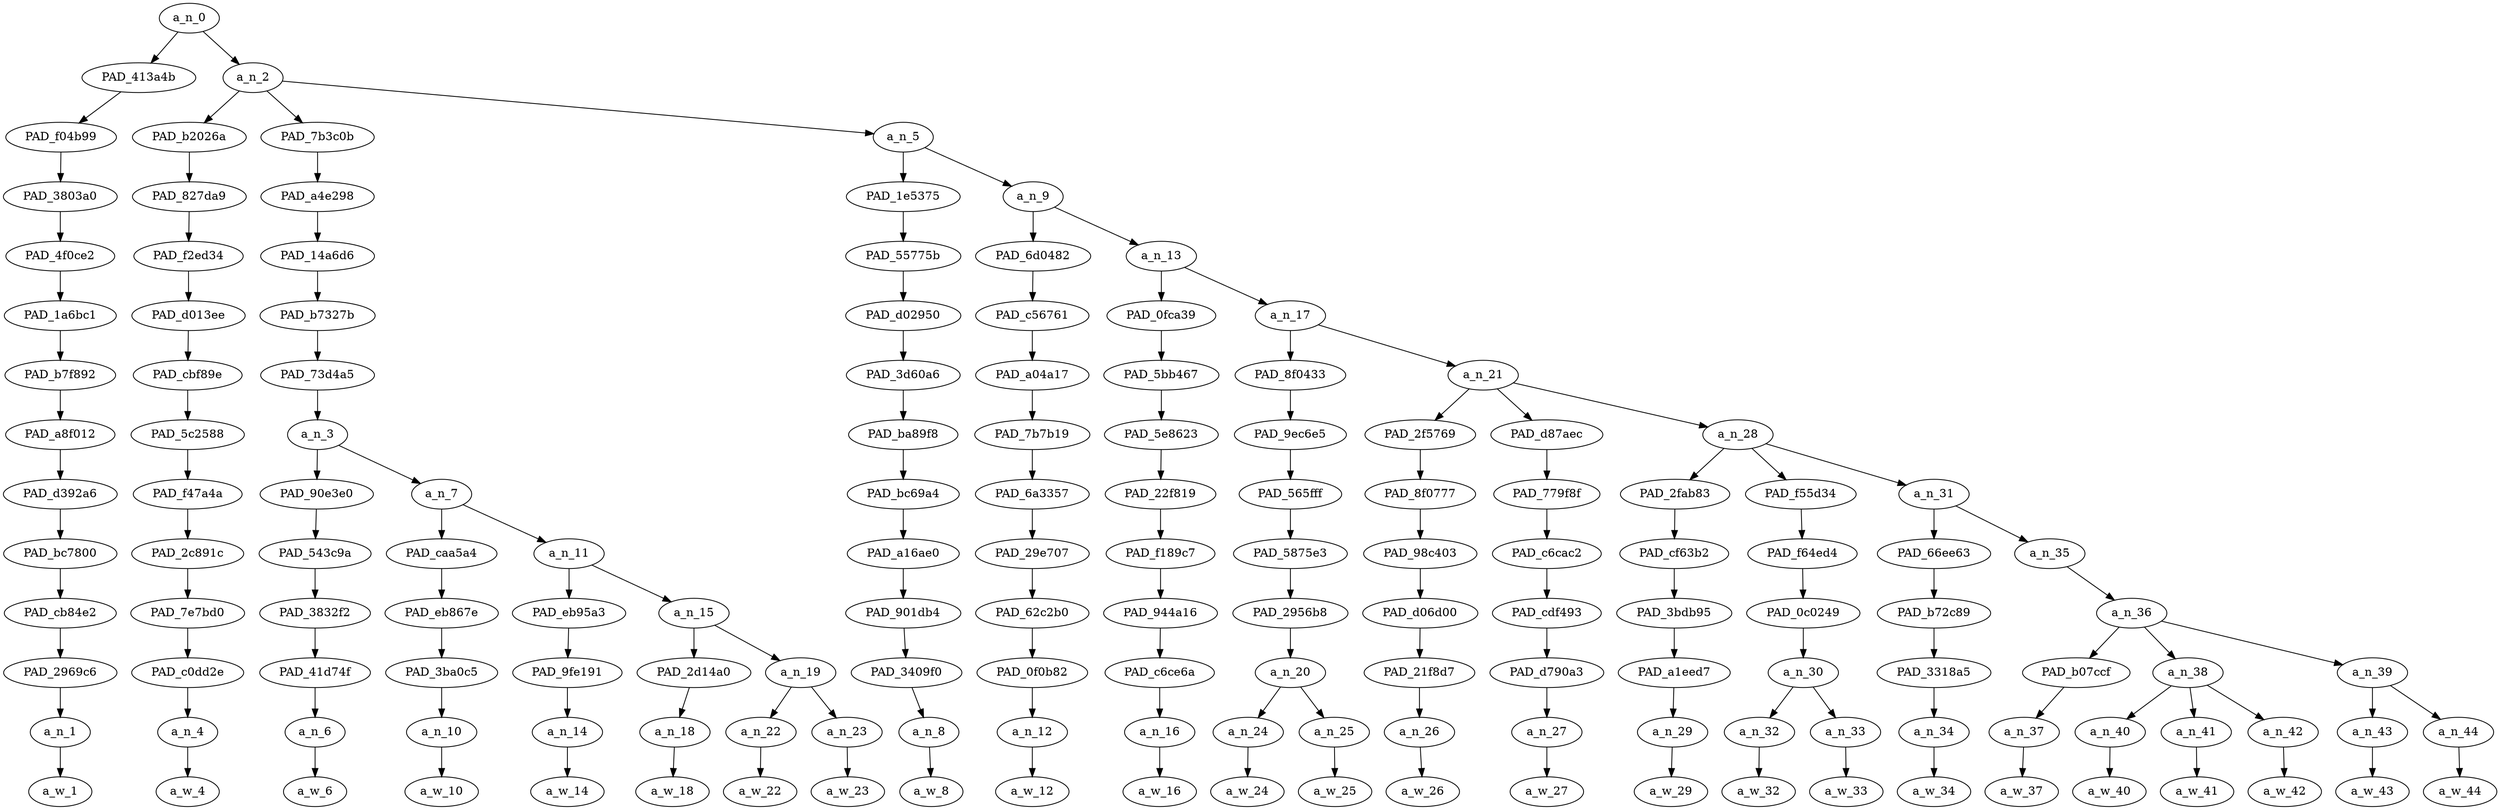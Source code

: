strict digraph "" {
	a_n_0	[div_dir=1,
		index=0,
		level=13,
		pos="3.017457561728395,13!",
		text_span="[0, 1, 2, 3, 4, 5, 6, 7, 8, 9, 10, 11, 12, 13, 14, 15, 16, 17, 18, 19, 20, 21, 22, 23, 24]",
		value=0.99999998];
	PAD_413a4b	[div_dir=-1,
		index=0,
		level=12,
		pos="0.0,12!",
		text_span="[0]",
		value=0.02853370];
	a_n_0 -> PAD_413a4b;
	a_n_2	[div_dir=1,
		index=1,
		level=12,
		pos="6.03491512345679,12!",
		text_span="[1, 2, 3, 4, 5, 6, 7, 8, 9, 10, 11, 12, 13, 14, 15, 16, 17, 18, 19, 20, 21, 22, 23, 24]",
		value=0.97129115];
	a_n_0 -> a_n_2;
	PAD_f04b99	[div_dir=-1,
		index=0,
		level=11,
		pos="0.0,11!",
		text_span="[0]",
		value=0.02853370];
	PAD_413a4b -> PAD_f04b99;
	PAD_3803a0	[div_dir=-1,
		index=0,
		level=10,
		pos="0.0,10!",
		text_span="[0]",
		value=0.02853370];
	PAD_f04b99 -> PAD_3803a0;
	PAD_4f0ce2	[div_dir=-1,
		index=0,
		level=9,
		pos="0.0,9!",
		text_span="[0]",
		value=0.02853370];
	PAD_3803a0 -> PAD_4f0ce2;
	PAD_1a6bc1	[div_dir=-1,
		index=0,
		level=8,
		pos="0.0,8!",
		text_span="[0]",
		value=0.02853370];
	PAD_4f0ce2 -> PAD_1a6bc1;
	PAD_b7f892	[div_dir=-1,
		index=0,
		level=7,
		pos="0.0,7!",
		text_span="[0]",
		value=0.02853370];
	PAD_1a6bc1 -> PAD_b7f892;
	PAD_a8f012	[div_dir=-1,
		index=0,
		level=6,
		pos="0.0,6!",
		text_span="[0]",
		value=0.02853370];
	PAD_b7f892 -> PAD_a8f012;
	PAD_d392a6	[div_dir=-1,
		index=0,
		level=5,
		pos="0.0,5!",
		text_span="[0]",
		value=0.02853370];
	PAD_a8f012 -> PAD_d392a6;
	PAD_bc7800	[div_dir=-1,
		index=0,
		level=4,
		pos="0.0,4!",
		text_span="[0]",
		value=0.02853370];
	PAD_d392a6 -> PAD_bc7800;
	PAD_cb84e2	[div_dir=-1,
		index=0,
		level=3,
		pos="0.0,3!",
		text_span="[0]",
		value=0.02853370];
	PAD_bc7800 -> PAD_cb84e2;
	PAD_2969c6	[div_dir=-1,
		index=0,
		level=2,
		pos="0.0,2!",
		text_span="[0]",
		value=0.02853370];
	PAD_cb84e2 -> PAD_2969c6;
	a_n_1	[div_dir=-1,
		index=0,
		level=1,
		pos="0.0,1!",
		text_span="[0]",
		value=0.02853370];
	PAD_2969c6 -> a_n_1;
	a_w_1	[div_dir=0,
		index=0,
		level=0,
		pos="0,0!",
		text_span="[0]",
		value=i];
	a_n_1 -> a_w_1;
	PAD_b2026a	[div_dir=1,
		index=2,
		level=11,
		pos="7.0,11!",
		text_span="[7]",
		value=0.01945840];
	a_n_2 -> PAD_b2026a;
	PAD_7b3c0b	[div_dir=1,
		index=1,
		level=11,
		pos="1.96875,11!",
		text_span="[1, 2, 3, 4, 5, 6]",
		value=0.15205101];
	a_n_2 -> PAD_7b3c0b;
	a_n_5	[div_dir=1,
		index=3,
		level=11,
		pos="9.13599537037037,11!",
		text_span="[8, 9, 10, 11, 12, 13, 14, 15, 16, 17, 18, 19, 20, 21, 22, 23, 24]",
		value=0.79952959];
	a_n_2 -> a_n_5;
	PAD_827da9	[div_dir=1,
		index=2,
		level=10,
		pos="7.0,10!",
		text_span="[7]",
		value=0.01945840];
	PAD_b2026a -> PAD_827da9;
	PAD_f2ed34	[div_dir=1,
		index=2,
		level=9,
		pos="7.0,9!",
		text_span="[7]",
		value=0.01945840];
	PAD_827da9 -> PAD_f2ed34;
	PAD_d013ee	[div_dir=1,
		index=2,
		level=8,
		pos="7.0,8!",
		text_span="[7]",
		value=0.01945840];
	PAD_f2ed34 -> PAD_d013ee;
	PAD_cbf89e	[div_dir=1,
		index=2,
		level=7,
		pos="7.0,7!",
		text_span="[7]",
		value=0.01945840];
	PAD_d013ee -> PAD_cbf89e;
	PAD_5c2588	[div_dir=1,
		index=2,
		level=6,
		pos="7.0,6!",
		text_span="[7]",
		value=0.01945840];
	PAD_cbf89e -> PAD_5c2588;
	PAD_f47a4a	[div_dir=1,
		index=3,
		level=5,
		pos="7.0,5!",
		text_span="[7]",
		value=0.01945840];
	PAD_5c2588 -> PAD_f47a4a;
	PAD_2c891c	[div_dir=1,
		index=4,
		level=4,
		pos="7.0,4!",
		text_span="[7]",
		value=0.01945840];
	PAD_f47a4a -> PAD_2c891c;
	PAD_7e7bd0	[div_dir=1,
		index=5,
		level=3,
		pos="7.0,3!",
		text_span="[7]",
		value=0.01945840];
	PAD_2c891c -> PAD_7e7bd0;
	PAD_c0dd2e	[div_dir=1,
		index=6,
		level=2,
		pos="7.0,2!",
		text_span="[7]",
		value=0.01945840];
	PAD_7e7bd0 -> PAD_c0dd2e;
	a_n_4	[div_dir=1,
		index=7,
		level=1,
		pos="7.0,1!",
		text_span="[7]",
		value=0.01945840];
	PAD_c0dd2e -> a_n_4;
	a_w_4	[div_dir=0,
		index=7,
		level=0,
		pos="7,0!",
		text_span="[7]",
		value=and];
	a_n_4 -> a_w_4;
	PAD_a4e298	[div_dir=1,
		index=1,
		level=10,
		pos="1.96875,10!",
		text_span="[1, 2, 3, 4, 5, 6]",
		value=0.15205101];
	PAD_7b3c0b -> PAD_a4e298;
	PAD_14a6d6	[div_dir=1,
		index=1,
		level=9,
		pos="1.96875,9!",
		text_span="[1, 2, 3, 4, 5, 6]",
		value=0.15205101];
	PAD_a4e298 -> PAD_14a6d6;
	PAD_b7327b	[div_dir=1,
		index=1,
		level=8,
		pos="1.96875,8!",
		text_span="[1, 2, 3, 4, 5, 6]",
		value=0.15205101];
	PAD_14a6d6 -> PAD_b7327b;
	PAD_73d4a5	[div_dir=1,
		index=1,
		level=7,
		pos="1.96875,7!",
		text_span="[1, 2, 3, 4, 5, 6]",
		value=0.15205101];
	PAD_b7327b -> PAD_73d4a5;
	a_n_3	[div_dir=1,
		index=1,
		level=6,
		pos="1.96875,6!",
		text_span="[1, 2, 3, 4, 5, 6]",
		value=0.15205101];
	PAD_73d4a5 -> a_n_3;
	PAD_90e3e0	[div_dir=-1,
		index=1,
		level=5,
		pos="1.0,5!",
		text_span="[1]",
		value=0.01894631];
	a_n_3 -> PAD_90e3e0;
	a_n_7	[div_dir=1,
		index=2,
		level=5,
		pos="2.9375,5!",
		text_span="[2, 3, 4, 5, 6]",
		value=0.13305358];
	a_n_3 -> a_n_7;
	PAD_543c9a	[div_dir=-1,
		index=1,
		level=4,
		pos="1.0,4!",
		text_span="[1]",
		value=0.01894631];
	PAD_90e3e0 -> PAD_543c9a;
	PAD_3832f2	[div_dir=-1,
		index=1,
		level=3,
		pos="1.0,3!",
		text_span="[1]",
		value=0.01894631];
	PAD_543c9a -> PAD_3832f2;
	PAD_41d74f	[div_dir=-1,
		index=1,
		level=2,
		pos="1.0,2!",
		text_span="[1]",
		value=0.01894631];
	PAD_3832f2 -> PAD_41d74f;
	a_n_6	[div_dir=-1,
		index=1,
		level=1,
		pos="1.0,1!",
		text_span="[1]",
		value=0.01894631];
	PAD_41d74f -> a_n_6;
	a_w_6	[div_dir=0,
		index=1,
		level=0,
		pos="1,0!",
		text_span="[1]",
		value=have];
	a_n_6 -> a_w_6;
	PAD_caa5a4	[div_dir=1,
		index=2,
		level=4,
		pos="2.0,4!",
		text_span="[2]",
		value=0.01789851];
	a_n_7 -> PAD_caa5a4;
	a_n_11	[div_dir=1,
		index=3,
		level=4,
		pos="3.875,4!",
		text_span="[3, 4, 5, 6]",
		value=0.11509020];
	a_n_7 -> a_n_11;
	PAD_eb867e	[div_dir=1,
		index=2,
		level=3,
		pos="2.0,3!",
		text_span="[2]",
		value=0.01789851];
	PAD_caa5a4 -> PAD_eb867e;
	PAD_3ba0c5	[div_dir=1,
		index=2,
		level=2,
		pos="2.0,2!",
		text_span="[2]",
		value=0.01789851];
	PAD_eb867e -> PAD_3ba0c5;
	a_n_10	[div_dir=1,
		index=2,
		level=1,
		pos="2.0,1!",
		text_span="[2]",
		value=0.01789851];
	PAD_3ba0c5 -> a_n_10;
	a_w_10	[div_dir=0,
		index=2,
		level=0,
		pos="2,0!",
		text_span="[2]",
		value=been];
	a_n_10 -> a_w_10;
	PAD_eb95a3	[div_dir=1,
		index=3,
		level=3,
		pos="3.0,3!",
		text_span="[3]",
		value=0.01922632];
	a_n_11 -> PAD_eb95a3;
	a_n_15	[div_dir=1,
		index=4,
		level=3,
		pos="4.75,3!",
		text_span="[4, 5, 6]",
		value=0.09581372];
	a_n_11 -> a_n_15;
	PAD_9fe191	[div_dir=1,
		index=3,
		level=2,
		pos="3.0,2!",
		text_span="[3]",
		value=0.01922632];
	PAD_eb95a3 -> PAD_9fe191;
	a_n_14	[div_dir=1,
		index=3,
		level=1,
		pos="3.0,1!",
		text_span="[3]",
		value=0.01922632];
	PAD_9fe191 -> a_n_14;
	a_w_14	[div_dir=0,
		index=3,
		level=0,
		pos="3,0!",
		text_span="[3]",
		value=looking];
	a_n_14 -> a_w_14;
	PAD_2d14a0	[div_dir=1,
		index=4,
		level=2,
		pos="4.0,2!",
		text_span="[4]",
		value=0.02101917];
	a_n_15 -> PAD_2d14a0;
	a_n_19	[div_dir=1,
		index=5,
		level=2,
		pos="5.5,2!",
		text_span="[5, 6]",
		value=0.07474771];
	a_n_15 -> a_n_19;
	a_n_18	[div_dir=1,
		index=4,
		level=1,
		pos="4.0,1!",
		text_span="[4]",
		value=0.02101917];
	PAD_2d14a0 -> a_n_18;
	a_w_18	[div_dir=0,
		index=4,
		level=0,
		pos="4,0!",
		text_span="[4]",
		value=through];
	a_n_18 -> a_w_18;
	a_n_22	[div_dir=-1,
		index=5,
		level=1,
		pos="5.0,1!",
		text_span="[5]",
		value=0.03883030];
	a_n_19 -> a_n_22;
	a_n_23	[div_dir=1,
		index=6,
		level=1,
		pos="6.0,1!",
		text_span="[6]",
		value=0.03590851];
	a_n_19 -> a_n_23;
	a_w_22	[div_dir=0,
		index=5,
		level=0,
		pos="5,0!",
		text_span="[5]",
		value=historical];
	a_n_22 -> a_w_22;
	a_w_23	[div_dir=0,
		index=6,
		level=0,
		pos="6,0!",
		text_span="[6]",
		value=photos];
	a_n_23 -> a_w_23;
	PAD_1e5375	[div_dir=-1,
		index=3,
		level=10,
		pos="8.0,10!",
		text_span="[8]",
		value=0.01597099];
	a_n_5 -> PAD_1e5375;
	a_n_9	[div_dir=1,
		index=4,
		level=10,
		pos="10.27199074074074,10!",
		text_span="[9, 10, 11, 12, 13, 14, 15, 16, 17, 18, 19, 20, 21, 22, 23, 24]",
		value=0.78330665];
	a_n_5 -> a_n_9;
	PAD_55775b	[div_dir=-1,
		index=3,
		level=9,
		pos="8.0,9!",
		text_span="[8]",
		value=0.01597099];
	PAD_1e5375 -> PAD_55775b;
	PAD_d02950	[div_dir=-1,
		index=3,
		level=8,
		pos="8.0,8!",
		text_span="[8]",
		value=0.01597099];
	PAD_55775b -> PAD_d02950;
	PAD_3d60a6	[div_dir=-1,
		index=3,
		level=7,
		pos="8.0,7!",
		text_span="[8]",
		value=0.01597099];
	PAD_d02950 -> PAD_3d60a6;
	PAD_ba89f8	[div_dir=-1,
		index=3,
		level=6,
		pos="8.0,6!",
		text_span="[8]",
		value=0.01597099];
	PAD_3d60a6 -> PAD_ba89f8;
	PAD_bc69a4	[div_dir=-1,
		index=4,
		level=5,
		pos="8.0,5!",
		text_span="[8]",
		value=0.01597099];
	PAD_ba89f8 -> PAD_bc69a4;
	PAD_a16ae0	[div_dir=-1,
		index=5,
		level=4,
		pos="8.0,4!",
		text_span="[8]",
		value=0.01597099];
	PAD_bc69a4 -> PAD_a16ae0;
	PAD_901db4	[div_dir=-1,
		index=6,
		level=3,
		pos="8.0,3!",
		text_span="[8]",
		value=0.01597099];
	PAD_a16ae0 -> PAD_901db4;
	PAD_3409f0	[div_dir=-1,
		index=7,
		level=2,
		pos="8.0,2!",
		text_span="[8]",
		value=0.01597099];
	PAD_901db4 -> PAD_3409f0;
	a_n_8	[div_dir=-1,
		index=8,
		level=1,
		pos="8.0,1!",
		text_span="[8]",
		value=0.01597099];
	PAD_3409f0 -> a_n_8;
	a_w_8	[div_dir=0,
		index=8,
		level=0,
		pos="8,0!",
		text_span="[8]",
		value=have1];
	a_n_8 -> a_w_8;
	PAD_6d0482	[div_dir=1,
		index=4,
		level=9,
		pos="9.0,9!",
		text_span="[9]",
		value=0.01943142];
	a_n_9 -> PAD_6d0482;
	a_n_13	[div_dir=1,
		index=5,
		level=9,
		pos="11.543981481481481,9!",
		text_span="[10, 11, 12, 13, 14, 15, 16, 17, 18, 19, 20, 21, 22, 23, 24]",
		value=0.76359883];
	a_n_9 -> a_n_13;
	PAD_c56761	[div_dir=1,
		index=4,
		level=8,
		pos="9.0,8!",
		text_span="[9]",
		value=0.01943142];
	PAD_6d0482 -> PAD_c56761;
	PAD_a04a17	[div_dir=1,
		index=4,
		level=7,
		pos="9.0,7!",
		text_span="[9]",
		value=0.01943142];
	PAD_c56761 -> PAD_a04a17;
	PAD_7b7b19	[div_dir=1,
		index=4,
		level=6,
		pos="9.0,6!",
		text_span="[9]",
		value=0.01943142];
	PAD_a04a17 -> PAD_7b7b19;
	PAD_6a3357	[div_dir=1,
		index=5,
		level=5,
		pos="9.0,5!",
		text_span="[9]",
		value=0.01943142];
	PAD_7b7b19 -> PAD_6a3357;
	PAD_29e707	[div_dir=1,
		index=6,
		level=4,
		pos="9.0,4!",
		text_span="[9]",
		value=0.01943142];
	PAD_6a3357 -> PAD_29e707;
	PAD_62c2b0	[div_dir=1,
		index=7,
		level=3,
		pos="9.0,3!",
		text_span="[9]",
		value=0.01943142];
	PAD_29e707 -> PAD_62c2b0;
	PAD_0f0b82	[div_dir=1,
		index=8,
		level=2,
		pos="9.0,2!",
		text_span="[9]",
		value=0.01943142];
	PAD_62c2b0 -> PAD_0f0b82;
	a_n_12	[div_dir=1,
		index=9,
		level=1,
		pos="9.0,1!",
		text_span="[9]",
		value=0.01943142];
	PAD_0f0b82 -> a_n_12;
	a_w_12	[div_dir=0,
		index=9,
		level=0,
		pos="9,0!",
		text_span="[9]",
		value=noticed];
	a_n_12 -> a_w_12;
	PAD_0fca39	[div_dir=1,
		index=5,
		level=8,
		pos="10.0,8!",
		text_span="[10]",
		value=0.01592284];
	a_n_13 -> PAD_0fca39;
	a_n_17	[div_dir=1,
		index=6,
		level=8,
		pos="13.087962962962962,8!",
		text_span="[11, 12, 13, 14, 15, 16, 17, 18, 19, 20, 21, 22, 23, 24]",
		value=0.74740972];
	a_n_13 -> a_n_17;
	PAD_5bb467	[div_dir=1,
		index=5,
		level=7,
		pos="10.0,7!",
		text_span="[10]",
		value=0.01592284];
	PAD_0fca39 -> PAD_5bb467;
	PAD_5e8623	[div_dir=1,
		index=5,
		level=6,
		pos="10.0,6!",
		text_span="[10]",
		value=0.01592284];
	PAD_5bb467 -> PAD_5e8623;
	PAD_22f819	[div_dir=1,
		index=6,
		level=5,
		pos="10.0,5!",
		text_span="[10]",
		value=0.01592284];
	PAD_5e8623 -> PAD_22f819;
	PAD_f189c7	[div_dir=1,
		index=7,
		level=4,
		pos="10.0,4!",
		text_span="[10]",
		value=0.01592284];
	PAD_22f819 -> PAD_f189c7;
	PAD_944a16	[div_dir=1,
		index=8,
		level=3,
		pos="10.0,3!",
		text_span="[10]",
		value=0.01592284];
	PAD_f189c7 -> PAD_944a16;
	PAD_c6ce6a	[div_dir=1,
		index=9,
		level=2,
		pos="10.0,2!",
		text_span="[10]",
		value=0.01592284];
	PAD_944a16 -> PAD_c6ce6a;
	a_n_16	[div_dir=1,
		index=10,
		level=1,
		pos="10.0,1!",
		text_span="[10]",
		value=0.01592284];
	PAD_c6ce6a -> a_n_16;
	a_w_16	[div_dir=0,
		index=10,
		level=0,
		pos="10,0!",
		text_span="[10]",
		value=that];
	a_n_16 -> a_w_16;
	PAD_8f0433	[div_dir=1,
		index=6,
		level=7,
		pos="11.5,7!",
		text_span="[11, 12]",
		value=0.06684509];
	a_n_17 -> PAD_8f0433;
	a_n_21	[div_dir=1,
		index=7,
		level=7,
		pos="14.675925925925926,7!",
		text_span="[13, 14, 15, 16, 17, 18, 19, 20, 21, 22, 23, 24]",
		value=0.68029232];
	a_n_17 -> a_n_21;
	PAD_9ec6e5	[div_dir=1,
		index=6,
		level=6,
		pos="11.5,6!",
		text_span="[11, 12]",
		value=0.06684509];
	PAD_8f0433 -> PAD_9ec6e5;
	PAD_565fff	[div_dir=1,
		index=7,
		level=5,
		pos="11.5,5!",
		text_span="[11, 12]",
		value=0.06684509];
	PAD_9ec6e5 -> PAD_565fff;
	PAD_5875e3	[div_dir=1,
		index=8,
		level=4,
		pos="11.5,4!",
		text_span="[11, 12]",
		value=0.06684509];
	PAD_565fff -> PAD_5875e3;
	PAD_2956b8	[div_dir=1,
		index=9,
		level=3,
		pos="11.5,3!",
		text_span="[11, 12]",
		value=0.06684509];
	PAD_5875e3 -> PAD_2956b8;
	a_n_20	[div_dir=1,
		index=10,
		level=2,
		pos="11.5,2!",
		text_span="[11, 12]",
		value=0.06684509];
	PAD_2956b8 -> a_n_20;
	a_n_24	[div_dir=1,
		index=11,
		level=1,
		pos="11.0,1!",
		text_span="[11]",
		value=0.02462648];
	a_n_20 -> a_n_24;
	a_n_25	[div_dir=1,
		index=12,
		level=1,
		pos="12.0,1!",
		text_span="[12]",
		value=0.04204210];
	a_n_20 -> a_n_25;
	a_w_24	[div_dir=0,
		index=11,
		level=0,
		pos="11,0!",
		text_span="[11]",
		value=some];
	a_n_24 -> a_w_24;
	a_w_25	[div_dir=0,
		index=12,
		level=0,
		pos="12,0!",
		text_span="[12]",
		value=women];
	a_n_25 -> a_w_25;
	PAD_2f5769	[div_dir=-1,
		index=7,
		level=6,
		pos="13.0,6!",
		text_span="[13]",
		value=0.01611478];
	a_n_21 -> PAD_2f5769;
	PAD_d87aec	[div_dir=1,
		index=8,
		level=6,
		pos="14.0,6!",
		text_span="[14]",
		value=0.01541682];
	a_n_21 -> PAD_d87aec;
	a_n_28	[div_dir=1,
		index=9,
		level=6,
		pos="17.02777777777778,6!",
		text_span="[15, 16, 17, 18, 19, 20, 21, 22, 23, 24]",
		value=0.64853726];
	a_n_21 -> a_n_28;
	PAD_8f0777	[div_dir=-1,
		index=8,
		level=5,
		pos="13.0,5!",
		text_span="[13]",
		value=0.01611478];
	PAD_2f5769 -> PAD_8f0777;
	PAD_98c403	[div_dir=-1,
		index=9,
		level=4,
		pos="13.0,4!",
		text_span="[13]",
		value=0.01611478];
	PAD_8f0777 -> PAD_98c403;
	PAD_d06d00	[div_dir=-1,
		index=10,
		level=3,
		pos="13.0,3!",
		text_span="[13]",
		value=0.01611478];
	PAD_98c403 -> PAD_d06d00;
	PAD_21f8d7	[div_dir=-1,
		index=11,
		level=2,
		pos="13.0,2!",
		text_span="[13]",
		value=0.01611478];
	PAD_d06d00 -> PAD_21f8d7;
	a_n_26	[div_dir=-1,
		index=13,
		level=1,
		pos="13.0,1!",
		text_span="[13]",
		value=0.01611478];
	PAD_21f8d7 -> a_n_26;
	a_w_26	[div_dir=0,
		index=13,
		level=0,
		pos="13,0!",
		text_span="[13]",
		value=do];
	a_n_26 -> a_w_26;
	PAD_779f8f	[div_dir=1,
		index=9,
		level=5,
		pos="14.0,5!",
		text_span="[14]",
		value=0.01541682];
	PAD_d87aec -> PAD_779f8f;
	PAD_c6cac2	[div_dir=1,
		index=10,
		level=4,
		pos="14.0,4!",
		text_span="[14]",
		value=0.01541682];
	PAD_779f8f -> PAD_c6cac2;
	PAD_cdf493	[div_dir=1,
		index=11,
		level=3,
		pos="14.0,3!",
		text_span="[14]",
		value=0.01541682];
	PAD_c6cac2 -> PAD_cdf493;
	PAD_d790a3	[div_dir=1,
		index=12,
		level=2,
		pos="14.0,2!",
		text_span="[14]",
		value=0.01541682];
	PAD_cdf493 -> PAD_d790a3;
	a_n_27	[div_dir=1,
		index=14,
		level=1,
		pos="14.0,1!",
		text_span="[14]",
		value=0.01541682];
	PAD_d790a3 -> a_n_27;
	a_w_27	[div_dir=0,
		index=14,
		level=0,
		pos="14,0!",
		text_span="[14]",
		value=not];
	a_n_27 -> a_w_27;
	PAD_2fab83	[div_dir=1,
		index=10,
		level=5,
		pos="15.0,5!",
		text_span="[15]",
		value=0.01905396];
	a_n_28 -> PAD_2fab83;
	PAD_f55d34	[div_dir=1,
		index=11,
		level=5,
		pos="16.5,5!",
		text_span="[16, 17]",
		value=0.04127588];
	a_n_28 -> PAD_f55d34;
	a_n_31	[div_dir=1,
		index=12,
		level=5,
		pos="19.583333333333336,5!",
		text_span="[18, 19, 20, 21, 22, 23, 24]",
		value=0.58798072];
	a_n_28 -> a_n_31;
	PAD_cf63b2	[div_dir=1,
		index=11,
		level=4,
		pos="15.0,4!",
		text_span="[15]",
		value=0.01905396];
	PAD_2fab83 -> PAD_cf63b2;
	PAD_3bdb95	[div_dir=1,
		index=12,
		level=3,
		pos="15.0,3!",
		text_span="[15]",
		value=0.01905396];
	PAD_cf63b2 -> PAD_3bdb95;
	PAD_a1eed7	[div_dir=1,
		index=13,
		level=2,
		pos="15.0,2!",
		text_span="[15]",
		value=0.01905396];
	PAD_3bdb95 -> PAD_a1eed7;
	a_n_29	[div_dir=1,
		index=15,
		level=1,
		pos="15.0,1!",
		text_span="[15]",
		value=0.01905396];
	PAD_a1eed7 -> a_n_29;
	a_w_29	[div_dir=0,
		index=15,
		level=0,
		pos="15,0!",
		text_span="[15]",
		value=look];
	a_n_29 -> a_w_29;
	PAD_f64ed4	[div_dir=1,
		index=12,
		level=4,
		pos="16.5,4!",
		text_span="[16, 17]",
		value=0.04127588];
	PAD_f55d34 -> PAD_f64ed4;
	PAD_0c0249	[div_dir=1,
		index=13,
		level=3,
		pos="16.5,3!",
		text_span="[16, 17]",
		value=0.04127588];
	PAD_f64ed4 -> PAD_0c0249;
	a_n_30	[div_dir=1,
		index=14,
		level=2,
		pos="16.5,2!",
		text_span="[16, 17]",
		value=0.04127588];
	PAD_0c0249 -> a_n_30;
	a_n_32	[div_dir=1,
		index=16,
		level=1,
		pos="16.0,1!",
		text_span="[16]",
		value=0.01508841];
	a_n_30 -> a_n_32;
	a_n_33	[div_dir=1,
		index=17,
		level=1,
		pos="17.0,1!",
		text_span="[17]",
		value=0.02611560];
	a_n_30 -> a_n_33;
	a_w_32	[div_dir=0,
		index=16,
		level=0,
		pos="16,0!",
		text_span="[16]",
		value=very];
	a_n_32 -> a_w_32;
	a_w_33	[div_dir=0,
		index=17,
		level=0,
		pos="17,0!",
		text_span="[17]",
		value=happy];
	a_n_33 -> a_w_33;
	PAD_66ee63	[div_dir=-1,
		index=13,
		level=4,
		pos="18.0,4!",
		text_span="[18]",
		value=0.03581292];
	a_n_31 -> PAD_66ee63;
	a_n_35	[div_dir=1,
		index=14,
		level=4,
		pos="21.166666666666668,4!",
		text_span="[19, 20, 21, 22, 23, 24]",
		value=0.55194633];
	a_n_31 -> a_n_35;
	PAD_b72c89	[div_dir=-1,
		index=14,
		level=3,
		pos="18.0,3!",
		text_span="[18]",
		value=0.03581292];
	PAD_66ee63 -> PAD_b72c89;
	PAD_3318a5	[div_dir=-1,
		index=15,
		level=2,
		pos="18.0,2!",
		text_span="[18]",
		value=0.03581292];
	PAD_b72c89 -> PAD_3318a5;
	a_n_34	[div_dir=-1,
		index=18,
		level=1,
		pos="18.0,1!",
		text_span="[18]",
		value=0.03581292];
	PAD_3318a5 -> a_n_34;
	a_w_34	[div_dir=0,
		index=18,
		level=0,
		pos="18,0!",
		text_span="[18]",
		value=when];
	a_n_34 -> a_w_34;
	a_n_36	[div_dir=1,
		index=15,
		level=3,
		pos="21.166666666666668,3!",
		text_span="[19, 20, 21, 22, 23, 24]",
		value=0.55167957];
	a_n_35 -> a_n_36;
	PAD_b07ccf	[div_dir=1,
		index=16,
		level=2,
		pos="19.0,2!",
		text_span="[19]",
		value=0.06633728];
	a_n_36 -> PAD_b07ccf;
	a_n_38	[div_dir=-1,
		index=17,
		level=2,
		pos="21.0,2!",
		text_span="[20, 21, 22]",
		value=0.33187805];
	a_n_36 -> a_n_38;
	a_n_39	[div_dir=1,
		index=18,
		level=2,
		pos="23.5,2!",
		text_span="[23, 24]",
		value=0.15319748];
	a_n_36 -> a_n_39;
	a_n_37	[div_dir=1,
		index=19,
		level=1,
		pos="19.0,1!",
		text_span="[19]",
		value=0.06633728];
	PAD_b07ccf -> a_n_37;
	a_w_37	[div_dir=0,
		index=19,
		level=0,
		pos="19,0!",
		text_span="[19]",
		value=wearing];
	a_n_37 -> a_w_37;
	a_n_40	[div_dir=1,
		index=20,
		level=1,
		pos="20.0,1!",
		text_span="[20]",
		value=0.07871152];
	a_n_38 -> a_n_40;
	a_n_41	[div_dir=-1,
		index=21,
		level=1,
		pos="21.0,1!",
		text_span="[21]",
		value=0.18451947];
	a_n_38 -> a_n_41;
	a_n_42	[div_dir=-1,
		index=22,
		level=1,
		pos="22.0,1!",
		text_span="[22]",
		value=0.06851121];
	a_n_38 -> a_n_42;
	a_w_40	[div_dir=0,
		index=20,
		level=0,
		pos="20,0!",
		text_span="[20]",
		value=red];
	a_n_40 -> a_w_40;
	a_w_41	[div_dir=0,
		index=21,
		level=0,
		pos="21,0!",
		text_span="[21]",
		value=jfk];
	a_n_41 -> a_w_41;
	a_w_42	[div_dir=0,
		index=22,
		level=0,
		pos="22,0!",
		text_span="[22]",
		value=wife];
	a_n_42 -> a_w_42;
	a_n_43	[div_dir=1,
		index=23,
		level=1,
		pos="23.0,1!",
		text_span="[23]",
		value=0.10489043];
	a_n_39 -> a_n_43;
	a_n_44	[div_dir=1,
		index=24,
		level=1,
		pos="24.0,1!",
		text_span="[24]",
		value=0.04794787];
	a_n_39 -> a_n_44;
	a_w_43	[div_dir=0,
		index=23,
		level=0,
		pos="23,0!",
		text_span="[23]",
		value=for];
	a_n_43 -> a_w_43;
	a_w_44	[div_dir=0,
		index=24,
		level=0,
		pos="24,0!",
		text_span="[24]",
		value=example];
	a_n_44 -> a_w_44;
}
